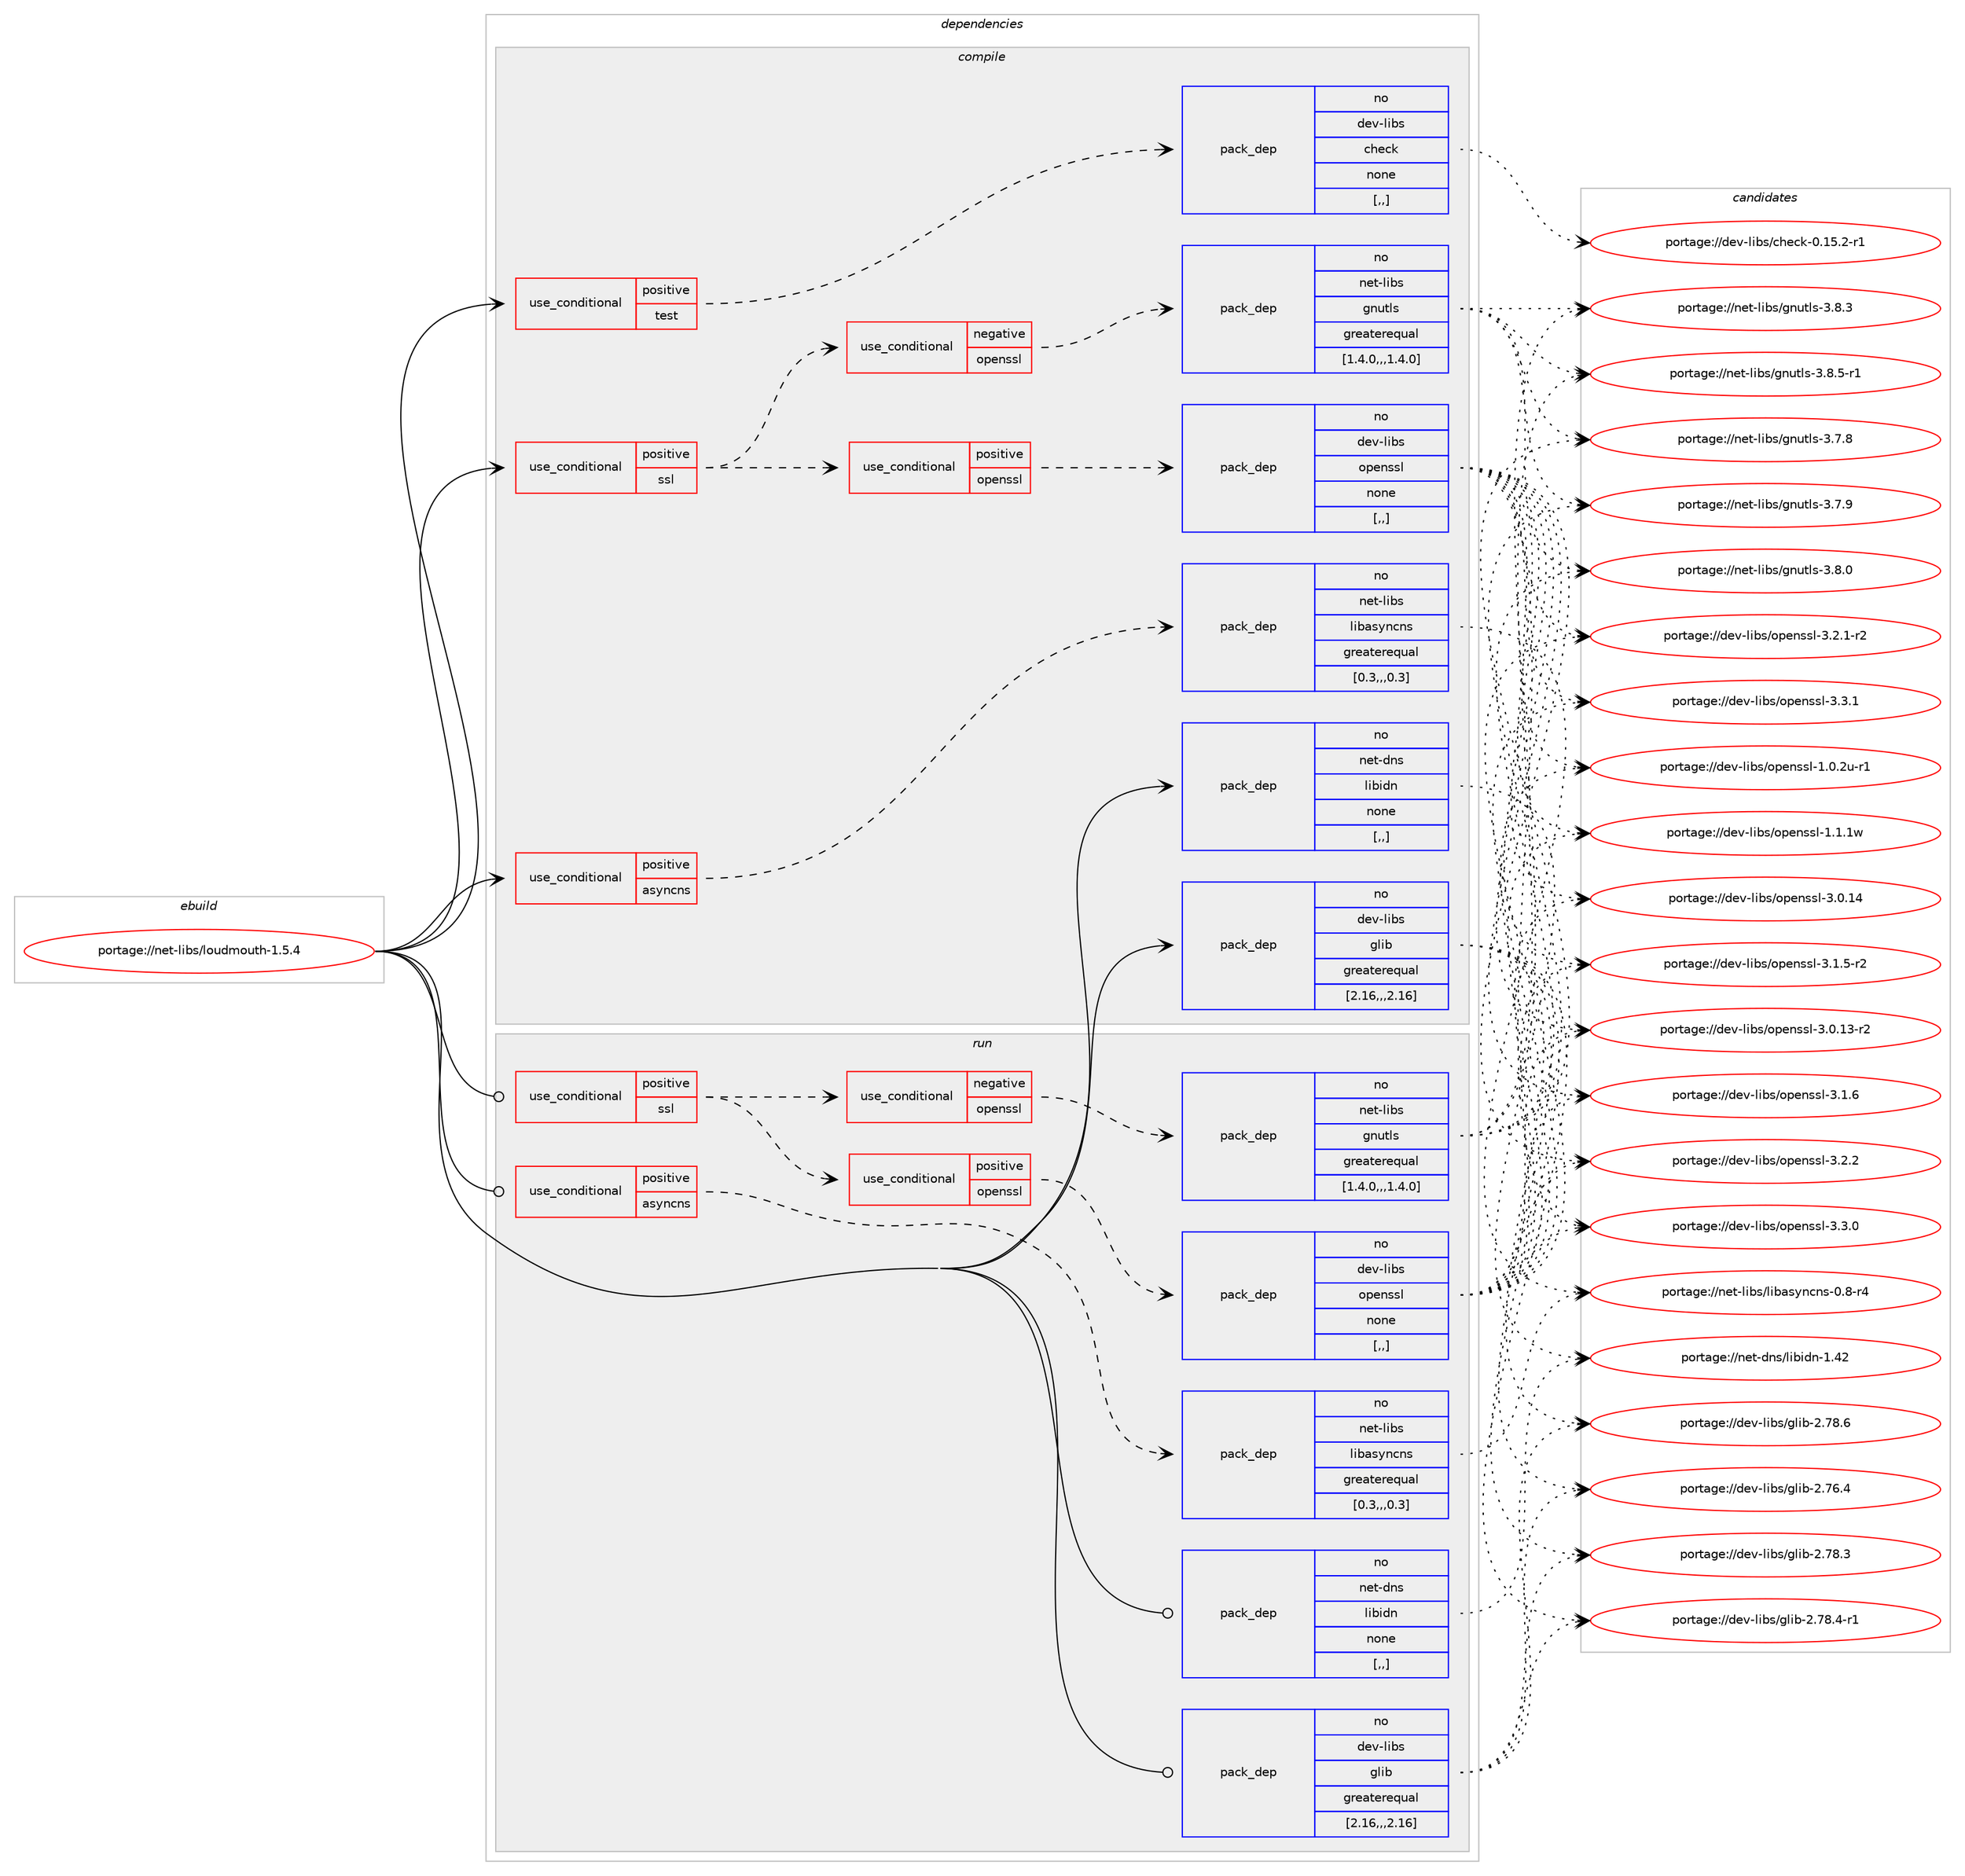 digraph prolog {

# *************
# Graph options
# *************

newrank=true;
concentrate=true;
compound=true;
graph [rankdir=LR,fontname=Helvetica,fontsize=10,ranksep=1.5];#, ranksep=2.5, nodesep=0.2];
edge  [arrowhead=vee];
node  [fontname=Helvetica,fontsize=10];

# **********
# The ebuild
# **********

subgraph cluster_leftcol {
color=gray;
rank=same;
label=<<i>ebuild</i>>;
id [label="portage://net-libs/loudmouth-1.5.4", color=red, width=4, href="../net-libs/loudmouth-1.5.4.svg"];
}

# ****************
# The dependencies
# ****************

subgraph cluster_midcol {
color=gray;
label=<<i>dependencies</i>>;
subgraph cluster_compile {
fillcolor="#eeeeee";
style=filled;
label=<<i>compile</i>>;
subgraph cond91678 {
dependency351877 [label=<<TABLE BORDER="0" CELLBORDER="1" CELLSPACING="0" CELLPADDING="4"><TR><TD ROWSPAN="3" CELLPADDING="10">use_conditional</TD></TR><TR><TD>positive</TD></TR><TR><TD>asyncns</TD></TR></TABLE>>, shape=none, color=red];
subgraph pack257594 {
dependency351878 [label=<<TABLE BORDER="0" CELLBORDER="1" CELLSPACING="0" CELLPADDING="4" WIDTH="220"><TR><TD ROWSPAN="6" CELLPADDING="30">pack_dep</TD></TR><TR><TD WIDTH="110">no</TD></TR><TR><TD>net-libs</TD></TR><TR><TD>libasyncns</TD></TR><TR><TD>greaterequal</TD></TR><TR><TD>[0.3,,,0.3]</TD></TR></TABLE>>, shape=none, color=blue];
}
dependency351877:e -> dependency351878:w [weight=20,style="dashed",arrowhead="vee"];
}
id:e -> dependency351877:w [weight=20,style="solid",arrowhead="vee"];
subgraph cond91679 {
dependency351879 [label=<<TABLE BORDER="0" CELLBORDER="1" CELLSPACING="0" CELLPADDING="4"><TR><TD ROWSPAN="3" CELLPADDING="10">use_conditional</TD></TR><TR><TD>positive</TD></TR><TR><TD>ssl</TD></TR></TABLE>>, shape=none, color=red];
subgraph cond91680 {
dependency351880 [label=<<TABLE BORDER="0" CELLBORDER="1" CELLSPACING="0" CELLPADDING="4"><TR><TD ROWSPAN="3" CELLPADDING="10">use_conditional</TD></TR><TR><TD>negative</TD></TR><TR><TD>openssl</TD></TR></TABLE>>, shape=none, color=red];
subgraph pack257595 {
dependency351881 [label=<<TABLE BORDER="0" CELLBORDER="1" CELLSPACING="0" CELLPADDING="4" WIDTH="220"><TR><TD ROWSPAN="6" CELLPADDING="30">pack_dep</TD></TR><TR><TD WIDTH="110">no</TD></TR><TR><TD>net-libs</TD></TR><TR><TD>gnutls</TD></TR><TR><TD>greaterequal</TD></TR><TR><TD>[1.4.0,,,1.4.0]</TD></TR></TABLE>>, shape=none, color=blue];
}
dependency351880:e -> dependency351881:w [weight=20,style="dashed",arrowhead="vee"];
}
dependency351879:e -> dependency351880:w [weight=20,style="dashed",arrowhead="vee"];
subgraph cond91681 {
dependency351882 [label=<<TABLE BORDER="0" CELLBORDER="1" CELLSPACING="0" CELLPADDING="4"><TR><TD ROWSPAN="3" CELLPADDING="10">use_conditional</TD></TR><TR><TD>positive</TD></TR><TR><TD>openssl</TD></TR></TABLE>>, shape=none, color=red];
subgraph pack257596 {
dependency351883 [label=<<TABLE BORDER="0" CELLBORDER="1" CELLSPACING="0" CELLPADDING="4" WIDTH="220"><TR><TD ROWSPAN="6" CELLPADDING="30">pack_dep</TD></TR><TR><TD WIDTH="110">no</TD></TR><TR><TD>dev-libs</TD></TR><TR><TD>openssl</TD></TR><TR><TD>none</TD></TR><TR><TD>[,,]</TD></TR></TABLE>>, shape=none, color=blue];
}
dependency351882:e -> dependency351883:w [weight=20,style="dashed",arrowhead="vee"];
}
dependency351879:e -> dependency351882:w [weight=20,style="dashed",arrowhead="vee"];
}
id:e -> dependency351879:w [weight=20,style="solid",arrowhead="vee"];
subgraph cond91682 {
dependency351884 [label=<<TABLE BORDER="0" CELLBORDER="1" CELLSPACING="0" CELLPADDING="4"><TR><TD ROWSPAN="3" CELLPADDING="10">use_conditional</TD></TR><TR><TD>positive</TD></TR><TR><TD>test</TD></TR></TABLE>>, shape=none, color=red];
subgraph pack257597 {
dependency351885 [label=<<TABLE BORDER="0" CELLBORDER="1" CELLSPACING="0" CELLPADDING="4" WIDTH="220"><TR><TD ROWSPAN="6" CELLPADDING="30">pack_dep</TD></TR><TR><TD WIDTH="110">no</TD></TR><TR><TD>dev-libs</TD></TR><TR><TD>check</TD></TR><TR><TD>none</TD></TR><TR><TD>[,,]</TD></TR></TABLE>>, shape=none, color=blue];
}
dependency351884:e -> dependency351885:w [weight=20,style="dashed",arrowhead="vee"];
}
id:e -> dependency351884:w [weight=20,style="solid",arrowhead="vee"];
subgraph pack257598 {
dependency351886 [label=<<TABLE BORDER="0" CELLBORDER="1" CELLSPACING="0" CELLPADDING="4" WIDTH="220"><TR><TD ROWSPAN="6" CELLPADDING="30">pack_dep</TD></TR><TR><TD WIDTH="110">no</TD></TR><TR><TD>dev-libs</TD></TR><TR><TD>glib</TD></TR><TR><TD>greaterequal</TD></TR><TR><TD>[2.16,,,2.16]</TD></TR></TABLE>>, shape=none, color=blue];
}
id:e -> dependency351886:w [weight=20,style="solid",arrowhead="vee"];
subgraph pack257599 {
dependency351887 [label=<<TABLE BORDER="0" CELLBORDER="1" CELLSPACING="0" CELLPADDING="4" WIDTH="220"><TR><TD ROWSPAN="6" CELLPADDING="30">pack_dep</TD></TR><TR><TD WIDTH="110">no</TD></TR><TR><TD>net-dns</TD></TR><TR><TD>libidn</TD></TR><TR><TD>none</TD></TR><TR><TD>[,,]</TD></TR></TABLE>>, shape=none, color=blue];
}
id:e -> dependency351887:w [weight=20,style="solid",arrowhead="vee"];
}
subgraph cluster_compileandrun {
fillcolor="#eeeeee";
style=filled;
label=<<i>compile and run</i>>;
}
subgraph cluster_run {
fillcolor="#eeeeee";
style=filled;
label=<<i>run</i>>;
subgraph cond91683 {
dependency351888 [label=<<TABLE BORDER="0" CELLBORDER="1" CELLSPACING="0" CELLPADDING="4"><TR><TD ROWSPAN="3" CELLPADDING="10">use_conditional</TD></TR><TR><TD>positive</TD></TR><TR><TD>asyncns</TD></TR></TABLE>>, shape=none, color=red];
subgraph pack257600 {
dependency351889 [label=<<TABLE BORDER="0" CELLBORDER="1" CELLSPACING="0" CELLPADDING="4" WIDTH="220"><TR><TD ROWSPAN="6" CELLPADDING="30">pack_dep</TD></TR><TR><TD WIDTH="110">no</TD></TR><TR><TD>net-libs</TD></TR><TR><TD>libasyncns</TD></TR><TR><TD>greaterequal</TD></TR><TR><TD>[0.3,,,0.3]</TD></TR></TABLE>>, shape=none, color=blue];
}
dependency351888:e -> dependency351889:w [weight=20,style="dashed",arrowhead="vee"];
}
id:e -> dependency351888:w [weight=20,style="solid",arrowhead="odot"];
subgraph cond91684 {
dependency351890 [label=<<TABLE BORDER="0" CELLBORDER="1" CELLSPACING="0" CELLPADDING="4"><TR><TD ROWSPAN="3" CELLPADDING="10">use_conditional</TD></TR><TR><TD>positive</TD></TR><TR><TD>ssl</TD></TR></TABLE>>, shape=none, color=red];
subgraph cond91685 {
dependency351891 [label=<<TABLE BORDER="0" CELLBORDER="1" CELLSPACING="0" CELLPADDING="4"><TR><TD ROWSPAN="3" CELLPADDING="10">use_conditional</TD></TR><TR><TD>negative</TD></TR><TR><TD>openssl</TD></TR></TABLE>>, shape=none, color=red];
subgraph pack257601 {
dependency351892 [label=<<TABLE BORDER="0" CELLBORDER="1" CELLSPACING="0" CELLPADDING="4" WIDTH="220"><TR><TD ROWSPAN="6" CELLPADDING="30">pack_dep</TD></TR><TR><TD WIDTH="110">no</TD></TR><TR><TD>net-libs</TD></TR><TR><TD>gnutls</TD></TR><TR><TD>greaterequal</TD></TR><TR><TD>[1.4.0,,,1.4.0]</TD></TR></TABLE>>, shape=none, color=blue];
}
dependency351891:e -> dependency351892:w [weight=20,style="dashed",arrowhead="vee"];
}
dependency351890:e -> dependency351891:w [weight=20,style="dashed",arrowhead="vee"];
subgraph cond91686 {
dependency351893 [label=<<TABLE BORDER="0" CELLBORDER="1" CELLSPACING="0" CELLPADDING="4"><TR><TD ROWSPAN="3" CELLPADDING="10">use_conditional</TD></TR><TR><TD>positive</TD></TR><TR><TD>openssl</TD></TR></TABLE>>, shape=none, color=red];
subgraph pack257602 {
dependency351894 [label=<<TABLE BORDER="0" CELLBORDER="1" CELLSPACING="0" CELLPADDING="4" WIDTH="220"><TR><TD ROWSPAN="6" CELLPADDING="30">pack_dep</TD></TR><TR><TD WIDTH="110">no</TD></TR><TR><TD>dev-libs</TD></TR><TR><TD>openssl</TD></TR><TR><TD>none</TD></TR><TR><TD>[,,]</TD></TR></TABLE>>, shape=none, color=blue];
}
dependency351893:e -> dependency351894:w [weight=20,style="dashed",arrowhead="vee"];
}
dependency351890:e -> dependency351893:w [weight=20,style="dashed",arrowhead="vee"];
}
id:e -> dependency351890:w [weight=20,style="solid",arrowhead="odot"];
subgraph pack257603 {
dependency351895 [label=<<TABLE BORDER="0" CELLBORDER="1" CELLSPACING="0" CELLPADDING="4" WIDTH="220"><TR><TD ROWSPAN="6" CELLPADDING="30">pack_dep</TD></TR><TR><TD WIDTH="110">no</TD></TR><TR><TD>dev-libs</TD></TR><TR><TD>glib</TD></TR><TR><TD>greaterequal</TD></TR><TR><TD>[2.16,,,2.16]</TD></TR></TABLE>>, shape=none, color=blue];
}
id:e -> dependency351895:w [weight=20,style="solid",arrowhead="odot"];
subgraph pack257604 {
dependency351896 [label=<<TABLE BORDER="0" CELLBORDER="1" CELLSPACING="0" CELLPADDING="4" WIDTH="220"><TR><TD ROWSPAN="6" CELLPADDING="30">pack_dep</TD></TR><TR><TD WIDTH="110">no</TD></TR><TR><TD>net-dns</TD></TR><TR><TD>libidn</TD></TR><TR><TD>none</TD></TR><TR><TD>[,,]</TD></TR></TABLE>>, shape=none, color=blue];
}
id:e -> dependency351896:w [weight=20,style="solid",arrowhead="odot"];
}
}

# **************
# The candidates
# **************

subgraph cluster_choices {
rank=same;
color=gray;
label=<<i>candidates</i>>;

subgraph choice257594 {
color=black;
nodesep=1;
choice110101116451081059811547108105989711512111099110115454846564511452 [label="portage://net-libs/libasyncns-0.8-r4", color=red, width=4,href="../net-libs/libasyncns-0.8-r4.svg"];
dependency351878:e -> choice110101116451081059811547108105989711512111099110115454846564511452:w [style=dotted,weight="100"];
}
subgraph choice257595 {
color=black;
nodesep=1;
choice110101116451081059811547103110117116108115455146554656 [label="portage://net-libs/gnutls-3.7.8", color=red, width=4,href="../net-libs/gnutls-3.7.8.svg"];
choice110101116451081059811547103110117116108115455146554657 [label="portage://net-libs/gnutls-3.7.9", color=red, width=4,href="../net-libs/gnutls-3.7.9.svg"];
choice110101116451081059811547103110117116108115455146564648 [label="portage://net-libs/gnutls-3.8.0", color=red, width=4,href="../net-libs/gnutls-3.8.0.svg"];
choice110101116451081059811547103110117116108115455146564651 [label="portage://net-libs/gnutls-3.8.3", color=red, width=4,href="../net-libs/gnutls-3.8.3.svg"];
choice1101011164510810598115471031101171161081154551465646534511449 [label="portage://net-libs/gnutls-3.8.5-r1", color=red, width=4,href="../net-libs/gnutls-3.8.5-r1.svg"];
dependency351881:e -> choice110101116451081059811547103110117116108115455146554656:w [style=dotted,weight="100"];
dependency351881:e -> choice110101116451081059811547103110117116108115455146554657:w [style=dotted,weight="100"];
dependency351881:e -> choice110101116451081059811547103110117116108115455146564648:w [style=dotted,weight="100"];
dependency351881:e -> choice110101116451081059811547103110117116108115455146564651:w [style=dotted,weight="100"];
dependency351881:e -> choice1101011164510810598115471031101171161081154551465646534511449:w [style=dotted,weight="100"];
}
subgraph choice257596 {
color=black;
nodesep=1;
choice1001011184510810598115471111121011101151151084549464846501174511449 [label="portage://dev-libs/openssl-1.0.2u-r1", color=red, width=4,href="../dev-libs/openssl-1.0.2u-r1.svg"];
choice100101118451081059811547111112101110115115108454946494649119 [label="portage://dev-libs/openssl-1.1.1w", color=red, width=4,href="../dev-libs/openssl-1.1.1w.svg"];
choice100101118451081059811547111112101110115115108455146484649514511450 [label="portage://dev-libs/openssl-3.0.13-r2", color=red, width=4,href="../dev-libs/openssl-3.0.13-r2.svg"];
choice10010111845108105981154711111210111011511510845514648464952 [label="portage://dev-libs/openssl-3.0.14", color=red, width=4,href="../dev-libs/openssl-3.0.14.svg"];
choice1001011184510810598115471111121011101151151084551464946534511450 [label="portage://dev-libs/openssl-3.1.5-r2", color=red, width=4,href="../dev-libs/openssl-3.1.5-r2.svg"];
choice100101118451081059811547111112101110115115108455146494654 [label="portage://dev-libs/openssl-3.1.6", color=red, width=4,href="../dev-libs/openssl-3.1.6.svg"];
choice1001011184510810598115471111121011101151151084551465046494511450 [label="portage://dev-libs/openssl-3.2.1-r2", color=red, width=4,href="../dev-libs/openssl-3.2.1-r2.svg"];
choice100101118451081059811547111112101110115115108455146504650 [label="portage://dev-libs/openssl-3.2.2", color=red, width=4,href="../dev-libs/openssl-3.2.2.svg"];
choice100101118451081059811547111112101110115115108455146514648 [label="portage://dev-libs/openssl-3.3.0", color=red, width=4,href="../dev-libs/openssl-3.3.0.svg"];
choice100101118451081059811547111112101110115115108455146514649 [label="portage://dev-libs/openssl-3.3.1", color=red, width=4,href="../dev-libs/openssl-3.3.1.svg"];
dependency351883:e -> choice1001011184510810598115471111121011101151151084549464846501174511449:w [style=dotted,weight="100"];
dependency351883:e -> choice100101118451081059811547111112101110115115108454946494649119:w [style=dotted,weight="100"];
dependency351883:e -> choice100101118451081059811547111112101110115115108455146484649514511450:w [style=dotted,weight="100"];
dependency351883:e -> choice10010111845108105981154711111210111011511510845514648464952:w [style=dotted,weight="100"];
dependency351883:e -> choice1001011184510810598115471111121011101151151084551464946534511450:w [style=dotted,weight="100"];
dependency351883:e -> choice100101118451081059811547111112101110115115108455146494654:w [style=dotted,weight="100"];
dependency351883:e -> choice1001011184510810598115471111121011101151151084551465046494511450:w [style=dotted,weight="100"];
dependency351883:e -> choice100101118451081059811547111112101110115115108455146504650:w [style=dotted,weight="100"];
dependency351883:e -> choice100101118451081059811547111112101110115115108455146514648:w [style=dotted,weight="100"];
dependency351883:e -> choice100101118451081059811547111112101110115115108455146514649:w [style=dotted,weight="100"];
}
subgraph choice257597 {
color=black;
nodesep=1;
choice1001011184510810598115479910410199107454846495346504511449 [label="portage://dev-libs/check-0.15.2-r1", color=red, width=4,href="../dev-libs/check-0.15.2-r1.svg"];
dependency351885:e -> choice1001011184510810598115479910410199107454846495346504511449:w [style=dotted,weight="100"];
}
subgraph choice257598 {
color=black;
nodesep=1;
choice1001011184510810598115471031081059845504655544652 [label="portage://dev-libs/glib-2.76.4", color=red, width=4,href="../dev-libs/glib-2.76.4.svg"];
choice1001011184510810598115471031081059845504655564651 [label="portage://dev-libs/glib-2.78.3", color=red, width=4,href="../dev-libs/glib-2.78.3.svg"];
choice10010111845108105981154710310810598455046555646524511449 [label="portage://dev-libs/glib-2.78.4-r1", color=red, width=4,href="../dev-libs/glib-2.78.4-r1.svg"];
choice1001011184510810598115471031081059845504655564654 [label="portage://dev-libs/glib-2.78.6", color=red, width=4,href="../dev-libs/glib-2.78.6.svg"];
dependency351886:e -> choice1001011184510810598115471031081059845504655544652:w [style=dotted,weight="100"];
dependency351886:e -> choice1001011184510810598115471031081059845504655564651:w [style=dotted,weight="100"];
dependency351886:e -> choice10010111845108105981154710310810598455046555646524511449:w [style=dotted,weight="100"];
dependency351886:e -> choice1001011184510810598115471031081059845504655564654:w [style=dotted,weight="100"];
}
subgraph choice257599 {
color=black;
nodesep=1;
choice1101011164510011011547108105981051001104549465250 [label="portage://net-dns/libidn-1.42", color=red, width=4,href="../net-dns/libidn-1.42.svg"];
dependency351887:e -> choice1101011164510011011547108105981051001104549465250:w [style=dotted,weight="100"];
}
subgraph choice257600 {
color=black;
nodesep=1;
choice110101116451081059811547108105989711512111099110115454846564511452 [label="portage://net-libs/libasyncns-0.8-r4", color=red, width=4,href="../net-libs/libasyncns-0.8-r4.svg"];
dependency351889:e -> choice110101116451081059811547108105989711512111099110115454846564511452:w [style=dotted,weight="100"];
}
subgraph choice257601 {
color=black;
nodesep=1;
choice110101116451081059811547103110117116108115455146554656 [label="portage://net-libs/gnutls-3.7.8", color=red, width=4,href="../net-libs/gnutls-3.7.8.svg"];
choice110101116451081059811547103110117116108115455146554657 [label="portage://net-libs/gnutls-3.7.9", color=red, width=4,href="../net-libs/gnutls-3.7.9.svg"];
choice110101116451081059811547103110117116108115455146564648 [label="portage://net-libs/gnutls-3.8.0", color=red, width=4,href="../net-libs/gnutls-3.8.0.svg"];
choice110101116451081059811547103110117116108115455146564651 [label="portage://net-libs/gnutls-3.8.3", color=red, width=4,href="../net-libs/gnutls-3.8.3.svg"];
choice1101011164510810598115471031101171161081154551465646534511449 [label="portage://net-libs/gnutls-3.8.5-r1", color=red, width=4,href="../net-libs/gnutls-3.8.5-r1.svg"];
dependency351892:e -> choice110101116451081059811547103110117116108115455146554656:w [style=dotted,weight="100"];
dependency351892:e -> choice110101116451081059811547103110117116108115455146554657:w [style=dotted,weight="100"];
dependency351892:e -> choice110101116451081059811547103110117116108115455146564648:w [style=dotted,weight="100"];
dependency351892:e -> choice110101116451081059811547103110117116108115455146564651:w [style=dotted,weight="100"];
dependency351892:e -> choice1101011164510810598115471031101171161081154551465646534511449:w [style=dotted,weight="100"];
}
subgraph choice257602 {
color=black;
nodesep=1;
choice1001011184510810598115471111121011101151151084549464846501174511449 [label="portage://dev-libs/openssl-1.0.2u-r1", color=red, width=4,href="../dev-libs/openssl-1.0.2u-r1.svg"];
choice100101118451081059811547111112101110115115108454946494649119 [label="portage://dev-libs/openssl-1.1.1w", color=red, width=4,href="../dev-libs/openssl-1.1.1w.svg"];
choice100101118451081059811547111112101110115115108455146484649514511450 [label="portage://dev-libs/openssl-3.0.13-r2", color=red, width=4,href="../dev-libs/openssl-3.0.13-r2.svg"];
choice10010111845108105981154711111210111011511510845514648464952 [label="portage://dev-libs/openssl-3.0.14", color=red, width=4,href="../dev-libs/openssl-3.0.14.svg"];
choice1001011184510810598115471111121011101151151084551464946534511450 [label="portage://dev-libs/openssl-3.1.5-r2", color=red, width=4,href="../dev-libs/openssl-3.1.5-r2.svg"];
choice100101118451081059811547111112101110115115108455146494654 [label="portage://dev-libs/openssl-3.1.6", color=red, width=4,href="../dev-libs/openssl-3.1.6.svg"];
choice1001011184510810598115471111121011101151151084551465046494511450 [label="portage://dev-libs/openssl-3.2.1-r2", color=red, width=4,href="../dev-libs/openssl-3.2.1-r2.svg"];
choice100101118451081059811547111112101110115115108455146504650 [label="portage://dev-libs/openssl-3.2.2", color=red, width=4,href="../dev-libs/openssl-3.2.2.svg"];
choice100101118451081059811547111112101110115115108455146514648 [label="portage://dev-libs/openssl-3.3.0", color=red, width=4,href="../dev-libs/openssl-3.3.0.svg"];
choice100101118451081059811547111112101110115115108455146514649 [label="portage://dev-libs/openssl-3.3.1", color=red, width=4,href="../dev-libs/openssl-3.3.1.svg"];
dependency351894:e -> choice1001011184510810598115471111121011101151151084549464846501174511449:w [style=dotted,weight="100"];
dependency351894:e -> choice100101118451081059811547111112101110115115108454946494649119:w [style=dotted,weight="100"];
dependency351894:e -> choice100101118451081059811547111112101110115115108455146484649514511450:w [style=dotted,weight="100"];
dependency351894:e -> choice10010111845108105981154711111210111011511510845514648464952:w [style=dotted,weight="100"];
dependency351894:e -> choice1001011184510810598115471111121011101151151084551464946534511450:w [style=dotted,weight="100"];
dependency351894:e -> choice100101118451081059811547111112101110115115108455146494654:w [style=dotted,weight="100"];
dependency351894:e -> choice1001011184510810598115471111121011101151151084551465046494511450:w [style=dotted,weight="100"];
dependency351894:e -> choice100101118451081059811547111112101110115115108455146504650:w [style=dotted,weight="100"];
dependency351894:e -> choice100101118451081059811547111112101110115115108455146514648:w [style=dotted,weight="100"];
dependency351894:e -> choice100101118451081059811547111112101110115115108455146514649:w [style=dotted,weight="100"];
}
subgraph choice257603 {
color=black;
nodesep=1;
choice1001011184510810598115471031081059845504655544652 [label="portage://dev-libs/glib-2.76.4", color=red, width=4,href="../dev-libs/glib-2.76.4.svg"];
choice1001011184510810598115471031081059845504655564651 [label="portage://dev-libs/glib-2.78.3", color=red, width=4,href="../dev-libs/glib-2.78.3.svg"];
choice10010111845108105981154710310810598455046555646524511449 [label="portage://dev-libs/glib-2.78.4-r1", color=red, width=4,href="../dev-libs/glib-2.78.4-r1.svg"];
choice1001011184510810598115471031081059845504655564654 [label="portage://dev-libs/glib-2.78.6", color=red, width=4,href="../dev-libs/glib-2.78.6.svg"];
dependency351895:e -> choice1001011184510810598115471031081059845504655544652:w [style=dotted,weight="100"];
dependency351895:e -> choice1001011184510810598115471031081059845504655564651:w [style=dotted,weight="100"];
dependency351895:e -> choice10010111845108105981154710310810598455046555646524511449:w [style=dotted,weight="100"];
dependency351895:e -> choice1001011184510810598115471031081059845504655564654:w [style=dotted,weight="100"];
}
subgraph choice257604 {
color=black;
nodesep=1;
choice1101011164510011011547108105981051001104549465250 [label="portage://net-dns/libidn-1.42", color=red, width=4,href="../net-dns/libidn-1.42.svg"];
dependency351896:e -> choice1101011164510011011547108105981051001104549465250:w [style=dotted,weight="100"];
}
}

}
